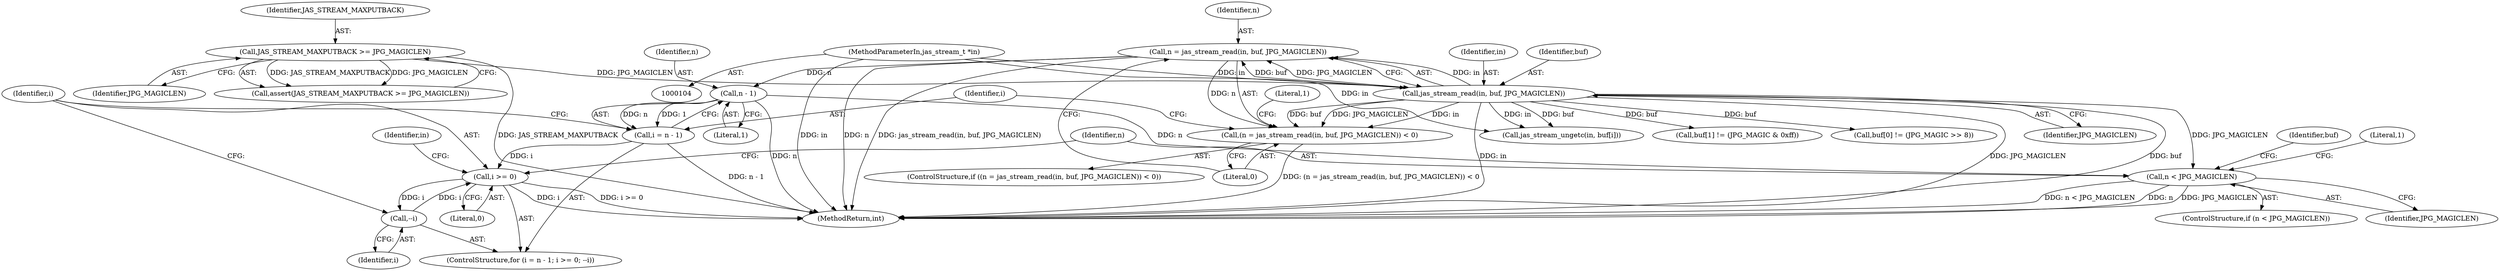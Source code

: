 digraph "0_jasper_d42b2388f7f8e0332c846675133acea151fc557a_41@API" {
"1000116" [label="(Call,n = jas_stream_read(in, buf, JPG_MAGICLEN))"];
"1000118" [label="(Call,jas_stream_read(in, buf, JPG_MAGICLEN))"];
"1000105" [label="(MethodParameterIn,jas_stream_t *in)"];
"1000111" [label="(Call,JAS_STREAM_MAXPUTBACK >= JPG_MAGICLEN)"];
"1000115" [label="(Call,(n = jas_stream_read(in, buf, JPG_MAGICLEN)) < 0)"];
"1000130" [label="(Call,n - 1)"];
"1000128" [label="(Call,i = n - 1)"];
"1000133" [label="(Call,i >= 0)"];
"1000136" [label="(Call,--i)"];
"1000152" [label="(Call,n < JPG_MAGICLEN)"];
"1000116" [label="(Call,n = jas_stream_read(in, buf, JPG_MAGICLEN))"];
"1000130" [label="(Call,n - 1)"];
"1000142" [label="(Identifier,in)"];
"1000111" [label="(Call,JAS_STREAM_MAXPUTBACK >= JPG_MAGICLEN)"];
"1000117" [label="(Identifier,n)"];
"1000163" [label="(Identifier,buf)"];
"1000151" [label="(ControlStructure,if (n < JPG_MAGICLEN))"];
"1000114" [label="(ControlStructure,if ((n = jas_stream_read(in, buf, JPG_MAGICLEN)) < 0))"];
"1000136" [label="(Call,--i)"];
"1000120" [label="(Identifier,buf)"];
"1000115" [label="(Call,(n = jas_stream_read(in, buf, JPG_MAGICLEN)) < 0)"];
"1000110" [label="(Call,assert(JAS_STREAM_MAXPUTBACK >= JPG_MAGICLEN))"];
"1000127" [label="(ControlStructure,for (i = n - 1; i >= 0; --i))"];
"1000119" [label="(Identifier,in)"];
"1000133" [label="(Call,i >= 0)"];
"1000118" [label="(Call,jas_stream_read(in, buf, JPG_MAGICLEN))"];
"1000141" [label="(Call,jas_stream_ungetc(in, buf[i]))"];
"1000113" [label="(Identifier,JPG_MAGICLEN)"];
"1000135" [label="(Literal,0)"];
"1000129" [label="(Identifier,i)"];
"1000137" [label="(Identifier,i)"];
"1000168" [label="(Call,buf[1] != (JPG_MAGIC & 0xff))"];
"1000152" [label="(Call,n < JPG_MAGICLEN)"];
"1000131" [label="(Identifier,n)"];
"1000112" [label="(Identifier,JAS_STREAM_MAXPUTBACK)"];
"1000128" [label="(Call,i = n - 1)"];
"1000161" [label="(Call,buf[0] != (JPG_MAGIC >> 8))"];
"1000158" [label="(Literal,1)"];
"1000181" [label="(MethodReturn,int)"];
"1000134" [label="(Identifier,i)"];
"1000122" [label="(Literal,0)"];
"1000154" [label="(Identifier,JPG_MAGICLEN)"];
"1000126" [label="(Literal,1)"];
"1000132" [label="(Literal,1)"];
"1000153" [label="(Identifier,n)"];
"1000105" [label="(MethodParameterIn,jas_stream_t *in)"];
"1000121" [label="(Identifier,JPG_MAGICLEN)"];
"1000116" -> "1000115"  [label="AST: "];
"1000116" -> "1000118"  [label="CFG: "];
"1000117" -> "1000116"  [label="AST: "];
"1000118" -> "1000116"  [label="AST: "];
"1000122" -> "1000116"  [label="CFG: "];
"1000116" -> "1000181"  [label="DDG: n"];
"1000116" -> "1000181"  [label="DDG: jas_stream_read(in, buf, JPG_MAGICLEN)"];
"1000116" -> "1000115"  [label="DDG: n"];
"1000118" -> "1000116"  [label="DDG: in"];
"1000118" -> "1000116"  [label="DDG: buf"];
"1000118" -> "1000116"  [label="DDG: JPG_MAGICLEN"];
"1000116" -> "1000130"  [label="DDG: n"];
"1000118" -> "1000121"  [label="CFG: "];
"1000119" -> "1000118"  [label="AST: "];
"1000120" -> "1000118"  [label="AST: "];
"1000121" -> "1000118"  [label="AST: "];
"1000118" -> "1000181"  [label="DDG: in"];
"1000118" -> "1000181"  [label="DDG: JPG_MAGICLEN"];
"1000118" -> "1000181"  [label="DDG: buf"];
"1000118" -> "1000115"  [label="DDG: in"];
"1000118" -> "1000115"  [label="DDG: buf"];
"1000118" -> "1000115"  [label="DDG: JPG_MAGICLEN"];
"1000105" -> "1000118"  [label="DDG: in"];
"1000111" -> "1000118"  [label="DDG: JPG_MAGICLEN"];
"1000118" -> "1000141"  [label="DDG: in"];
"1000118" -> "1000141"  [label="DDG: buf"];
"1000118" -> "1000152"  [label="DDG: JPG_MAGICLEN"];
"1000118" -> "1000161"  [label="DDG: buf"];
"1000118" -> "1000168"  [label="DDG: buf"];
"1000105" -> "1000104"  [label="AST: "];
"1000105" -> "1000181"  [label="DDG: in"];
"1000105" -> "1000141"  [label="DDG: in"];
"1000111" -> "1000110"  [label="AST: "];
"1000111" -> "1000113"  [label="CFG: "];
"1000112" -> "1000111"  [label="AST: "];
"1000113" -> "1000111"  [label="AST: "];
"1000110" -> "1000111"  [label="CFG: "];
"1000111" -> "1000181"  [label="DDG: JAS_STREAM_MAXPUTBACK"];
"1000111" -> "1000110"  [label="DDG: JAS_STREAM_MAXPUTBACK"];
"1000111" -> "1000110"  [label="DDG: JPG_MAGICLEN"];
"1000115" -> "1000114"  [label="AST: "];
"1000115" -> "1000122"  [label="CFG: "];
"1000122" -> "1000115"  [label="AST: "];
"1000126" -> "1000115"  [label="CFG: "];
"1000129" -> "1000115"  [label="CFG: "];
"1000115" -> "1000181"  [label="DDG: (n = jas_stream_read(in, buf, JPG_MAGICLEN)) < 0"];
"1000130" -> "1000128"  [label="AST: "];
"1000130" -> "1000132"  [label="CFG: "];
"1000131" -> "1000130"  [label="AST: "];
"1000132" -> "1000130"  [label="AST: "];
"1000128" -> "1000130"  [label="CFG: "];
"1000130" -> "1000181"  [label="DDG: n"];
"1000130" -> "1000128"  [label="DDG: n"];
"1000130" -> "1000128"  [label="DDG: 1"];
"1000130" -> "1000152"  [label="DDG: n"];
"1000128" -> "1000127"  [label="AST: "];
"1000129" -> "1000128"  [label="AST: "];
"1000134" -> "1000128"  [label="CFG: "];
"1000128" -> "1000181"  [label="DDG: n - 1"];
"1000128" -> "1000133"  [label="DDG: i"];
"1000133" -> "1000127"  [label="AST: "];
"1000133" -> "1000135"  [label="CFG: "];
"1000134" -> "1000133"  [label="AST: "];
"1000135" -> "1000133"  [label="AST: "];
"1000142" -> "1000133"  [label="CFG: "];
"1000153" -> "1000133"  [label="CFG: "];
"1000133" -> "1000181"  [label="DDG: i"];
"1000133" -> "1000181"  [label="DDG: i >= 0"];
"1000136" -> "1000133"  [label="DDG: i"];
"1000133" -> "1000136"  [label="DDG: i"];
"1000136" -> "1000127"  [label="AST: "];
"1000136" -> "1000137"  [label="CFG: "];
"1000137" -> "1000136"  [label="AST: "];
"1000134" -> "1000136"  [label="CFG: "];
"1000152" -> "1000151"  [label="AST: "];
"1000152" -> "1000154"  [label="CFG: "];
"1000153" -> "1000152"  [label="AST: "];
"1000154" -> "1000152"  [label="AST: "];
"1000158" -> "1000152"  [label="CFG: "];
"1000163" -> "1000152"  [label="CFG: "];
"1000152" -> "1000181"  [label="DDG: n"];
"1000152" -> "1000181"  [label="DDG: JPG_MAGICLEN"];
"1000152" -> "1000181"  [label="DDG: n < JPG_MAGICLEN"];
}
